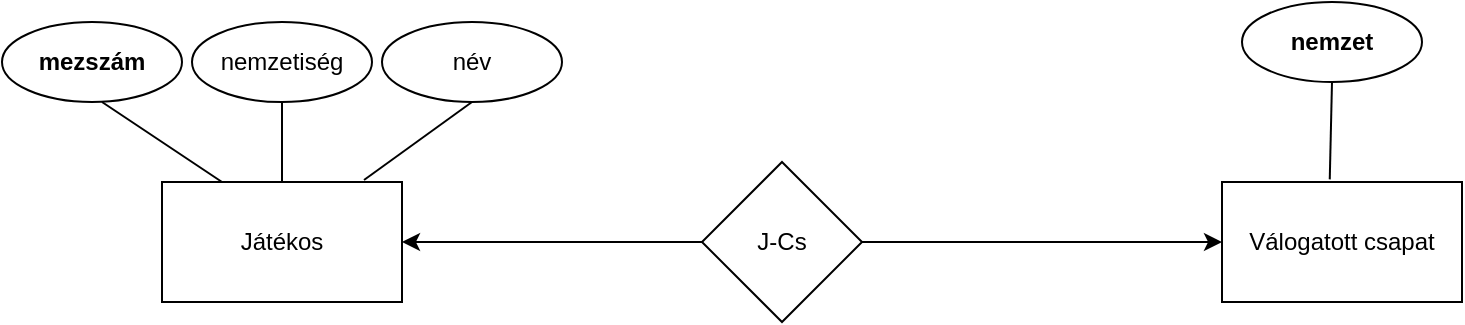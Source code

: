 <mxfile version="24.7.17">
  <diagram id="1cxcdcmooQviQDXHs4Oo" name="Page-1">
    <mxGraphModel dx="1313" dy="712" grid="1" gridSize="10" guides="1" tooltips="1" connect="1" arrows="1" fold="1" page="1" pageScale="1" pageWidth="850" pageHeight="1100" math="0" shadow="0">
      <root>
        <mxCell id="0" />
        <mxCell id="1" parent="0" />
        <mxCell id="Sx3p7pMXj6ff0-nMaXh2-1" value="Játékos" style="rounded=0;whiteSpace=wrap;html=1;" vertex="1" parent="1">
          <mxGeometry x="100" y="520" width="120" height="60" as="geometry" />
        </mxCell>
        <mxCell id="Sx3p7pMXj6ff0-nMaXh2-2" value="Válogatott csapat" style="rounded=0;whiteSpace=wrap;html=1;" vertex="1" parent="1">
          <mxGeometry x="630" y="520" width="120" height="60" as="geometry" />
        </mxCell>
        <mxCell id="Sx3p7pMXj6ff0-nMaXh2-3" value="J-Cs" style="rhombus;whiteSpace=wrap;html=1;" vertex="1" parent="1">
          <mxGeometry x="370" y="510" width="80" height="80" as="geometry" />
        </mxCell>
        <mxCell id="Sx3p7pMXj6ff0-nMaXh2-4" value="&lt;b&gt;mezszám&lt;/b&gt;" style="ellipse;whiteSpace=wrap;html=1;" vertex="1" parent="1">
          <mxGeometry x="20" y="440" width="90" height="40" as="geometry" />
        </mxCell>
        <mxCell id="Sx3p7pMXj6ff0-nMaXh2-5" value="nemzetiség" style="ellipse;whiteSpace=wrap;html=1;" vertex="1" parent="1">
          <mxGeometry x="115" y="440" width="90" height="40" as="geometry" />
        </mxCell>
        <mxCell id="Sx3p7pMXj6ff0-nMaXh2-6" value="név" style="ellipse;whiteSpace=wrap;html=1;" vertex="1" parent="1">
          <mxGeometry x="210" y="440" width="90" height="40" as="geometry" />
        </mxCell>
        <mxCell id="Sx3p7pMXj6ff0-nMaXh2-7" value="" style="endArrow=classic;html=1;rounded=0;entryX=1;entryY=0.5;entryDx=0;entryDy=0;" edge="1" parent="1" target="Sx3p7pMXj6ff0-nMaXh2-1">
          <mxGeometry width="50" height="50" relative="1" as="geometry">
            <mxPoint x="370" y="550" as="sourcePoint" />
            <mxPoint x="420" y="500" as="targetPoint" />
          </mxGeometry>
        </mxCell>
        <mxCell id="Sx3p7pMXj6ff0-nMaXh2-8" value="" style="endArrow=classic;html=1;rounded=0;entryX=0;entryY=0.5;entryDx=0;entryDy=0;" edge="1" parent="1" target="Sx3p7pMXj6ff0-nMaXh2-2">
          <mxGeometry width="50" height="50" relative="1" as="geometry">
            <mxPoint x="450" y="550" as="sourcePoint" />
            <mxPoint x="500" y="500" as="targetPoint" />
          </mxGeometry>
        </mxCell>
        <mxCell id="Sx3p7pMXj6ff0-nMaXh2-9" value="" style="endArrow=none;html=1;rounded=0;" edge="1" parent="1">
          <mxGeometry width="50" height="50" relative="1" as="geometry">
            <mxPoint x="201" y="519" as="sourcePoint" />
            <mxPoint x="255" y="480" as="targetPoint" />
          </mxGeometry>
        </mxCell>
        <mxCell id="Sx3p7pMXj6ff0-nMaXh2-10" value="" style="endArrow=none;html=1;rounded=0;exitX=0.5;exitY=0;exitDx=0;exitDy=0;entryX=0.5;entryY=1;entryDx=0;entryDy=0;" edge="1" parent="1" source="Sx3p7pMXj6ff0-nMaXh2-1" target="Sx3p7pMXj6ff0-nMaXh2-5">
          <mxGeometry width="50" height="50" relative="1" as="geometry">
            <mxPoint x="115" y="530" as="sourcePoint" />
            <mxPoint x="165" y="480" as="targetPoint" />
          </mxGeometry>
        </mxCell>
        <mxCell id="Sx3p7pMXj6ff0-nMaXh2-11" value="" style="endArrow=none;html=1;rounded=0;exitX=0.25;exitY=0;exitDx=0;exitDy=0;" edge="1" parent="1" source="Sx3p7pMXj6ff0-nMaXh2-1">
          <mxGeometry width="50" height="50" relative="1" as="geometry">
            <mxPoint x="20" y="530" as="sourcePoint" />
            <mxPoint x="70" y="480" as="targetPoint" />
          </mxGeometry>
        </mxCell>
        <mxCell id="Sx3p7pMXj6ff0-nMaXh2-12" value="&lt;b&gt;nemzet&lt;/b&gt;" style="ellipse;whiteSpace=wrap;html=1;" vertex="1" parent="1">
          <mxGeometry x="640" y="430" width="90" height="40" as="geometry" />
        </mxCell>
        <mxCell id="Sx3p7pMXj6ff0-nMaXh2-17" value="" style="endArrow=none;html=1;rounded=0;exitX=0.449;exitY=-0.022;exitDx=0;exitDy=0;entryX=0.5;entryY=1;entryDx=0;entryDy=0;exitPerimeter=0;" edge="1" parent="1" source="Sx3p7pMXj6ff0-nMaXh2-2" target="Sx3p7pMXj6ff0-nMaXh2-12">
          <mxGeometry width="50" height="50" relative="1" as="geometry">
            <mxPoint x="550" y="530" as="sourcePoint" />
            <mxPoint x="600" y="480" as="targetPoint" />
          </mxGeometry>
        </mxCell>
      </root>
    </mxGraphModel>
  </diagram>
</mxfile>
